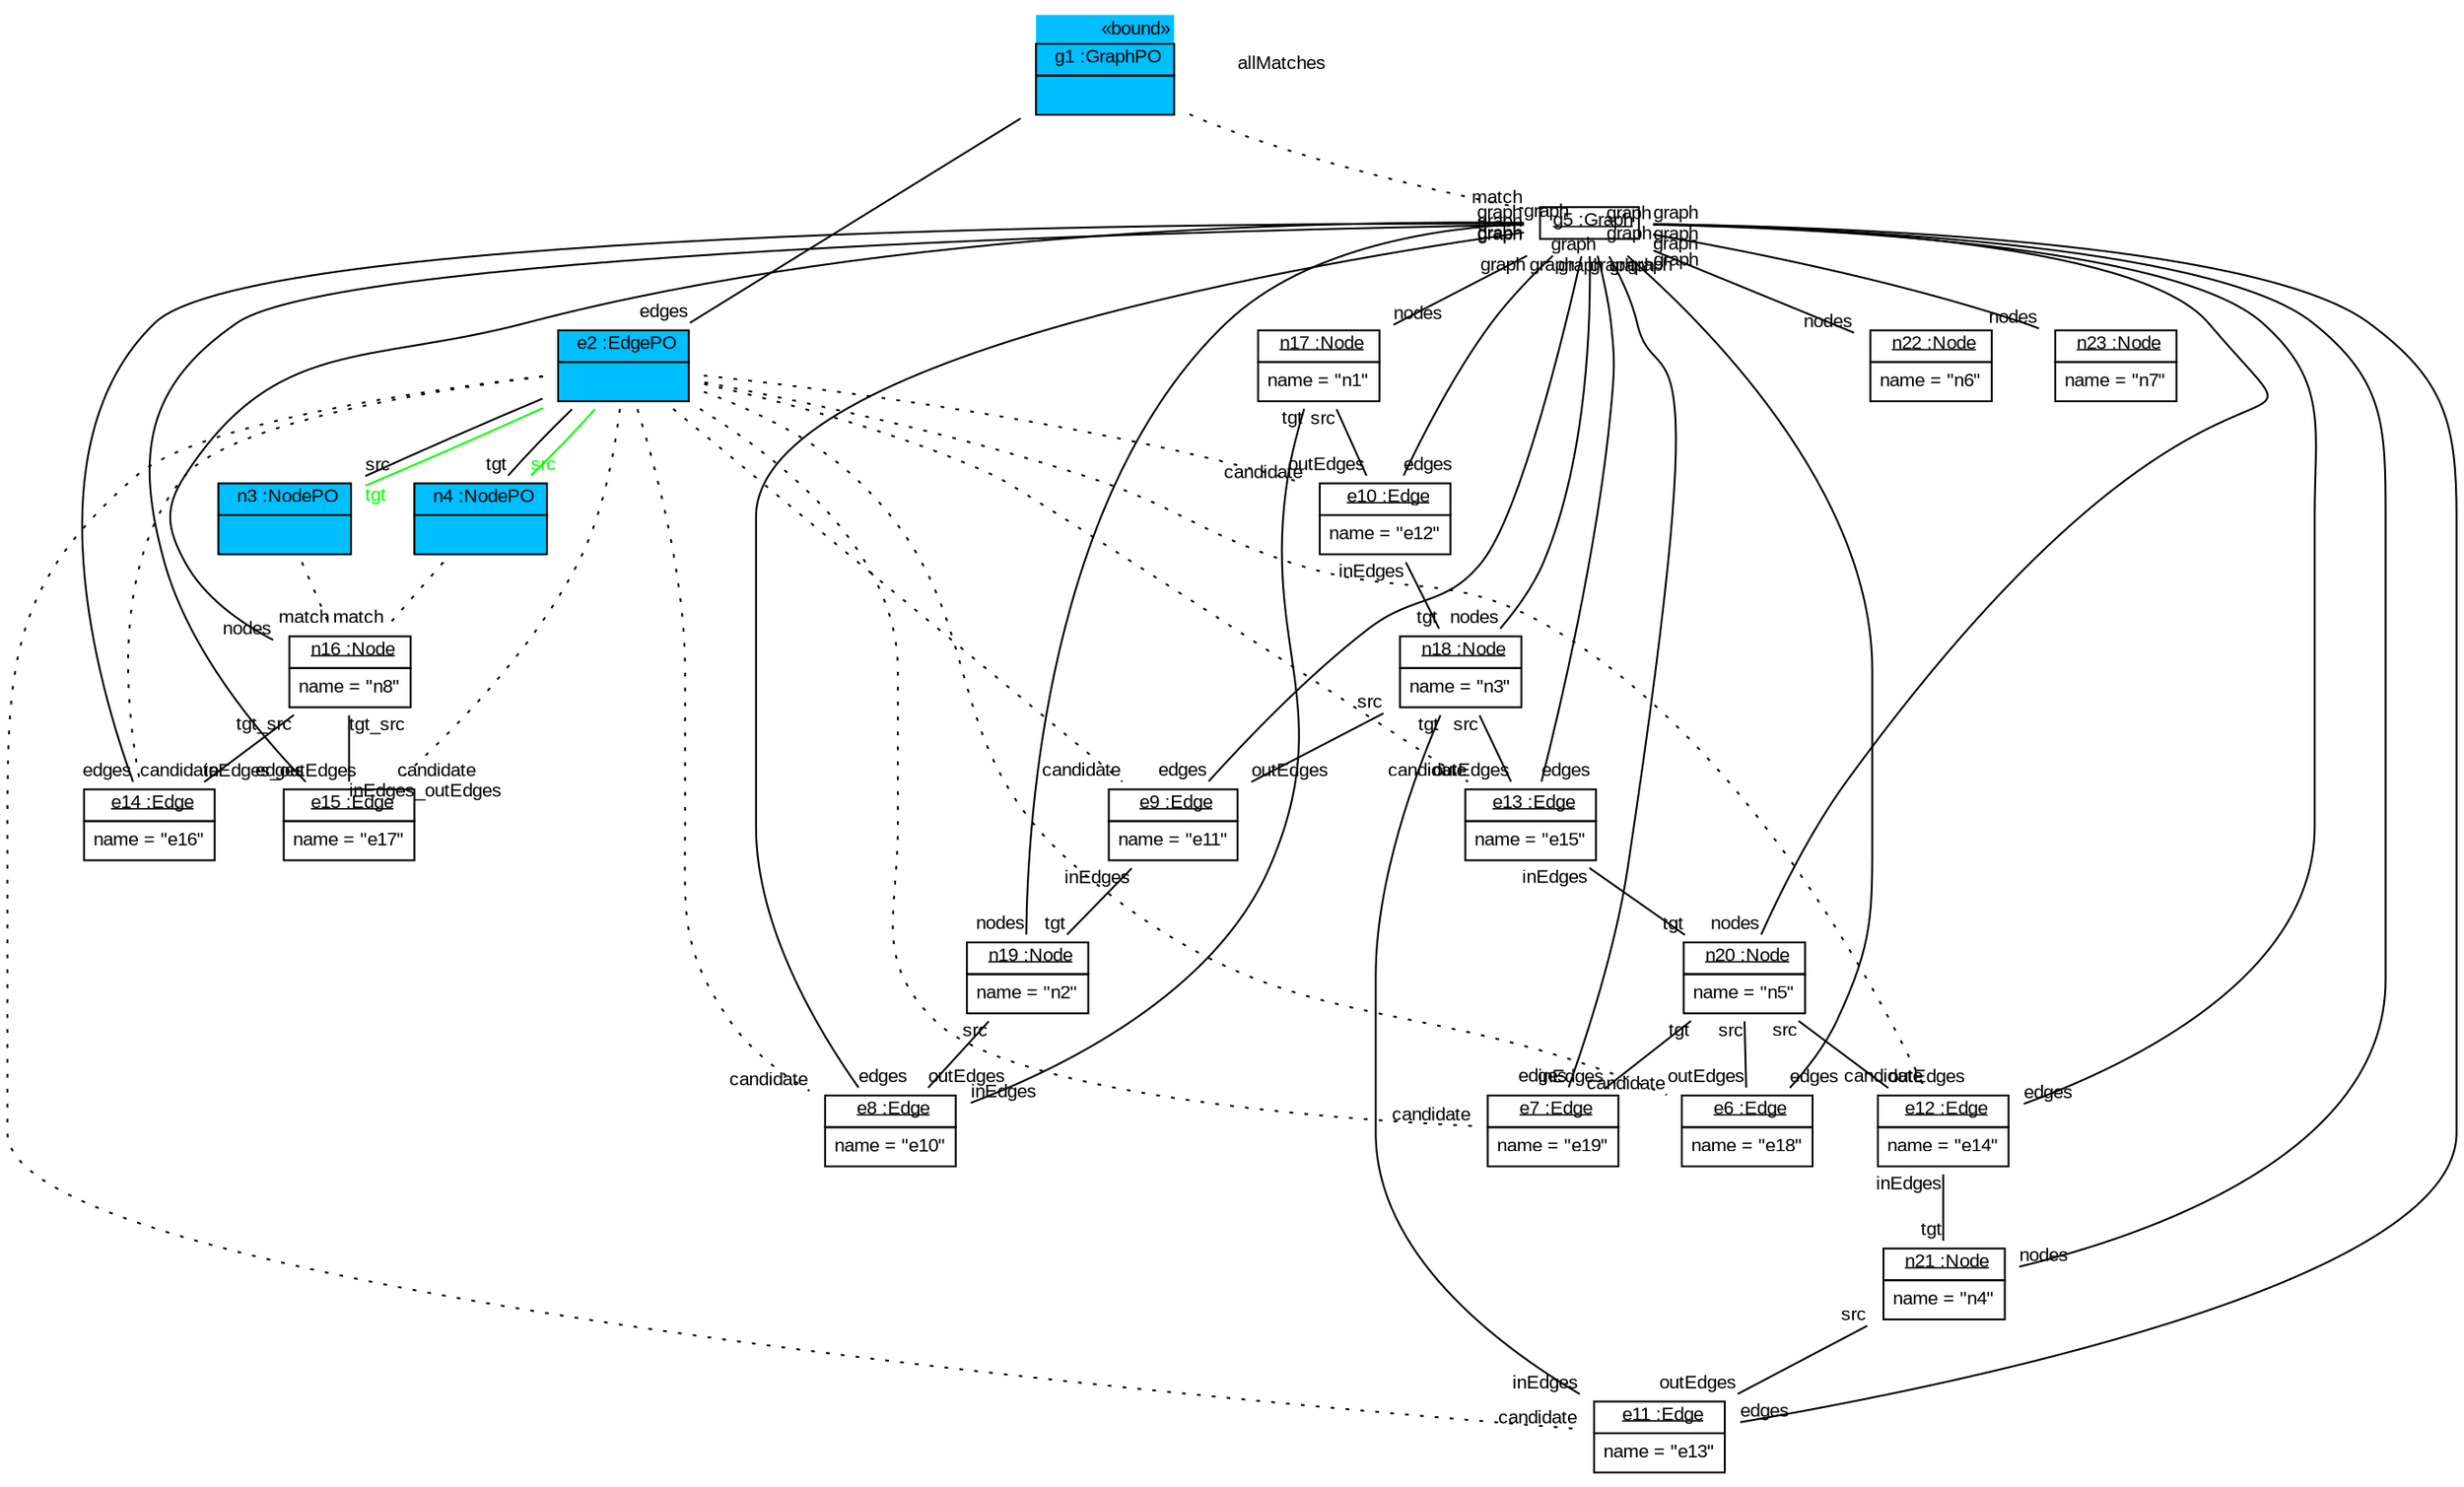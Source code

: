 graph ObjectDiagram {
   node [shape = none, fontsize = 10, fontname = "Arial"];
   edge [fontsize = 10, fontname = "Arial"];

g1 [label=<<table border='0' cellborder='1' cellspacing='0' color='black' bgcolor='deepskyblue'> <tr> <td border='0' align='right'><font color='black'>&#171;bound&#187;</font></td></tr> <tr> <td align='center'> <font color='black'> g1 :GraphPO </font></td></tr> <tr> <td align='left'> <table border='0' cellborder='0' cellspacing='0' color='black'> <tr> <td>  </td></tr></table></td></tr></table>>];
e2 [label=<<table border='0' cellborder='1' cellspacing='0' color='black' bgcolor='deepskyblue'>  <tr> <td align='center'> <font color='black'> e2 :EdgePO </font></td></tr> <tr> <td align='left'> <table border='0' cellborder='0' cellspacing='0' color='black'> <tr> <td>  </td></tr></table></td></tr></table>>];
n3 [label=<<table border='0' cellborder='1' cellspacing='0' color='black' bgcolor='deepskyblue'>  <tr> <td align='center'> <font color='black'> n3 :NodePO </font></td></tr> <tr> <td align='left'> <table border='0' cellborder='0' cellspacing='0' color='black'> <tr> <td>  </td></tr></table></td></tr></table>>];
n4 [label=<<table border='0' cellborder='1' cellspacing='0' color='black' bgcolor='deepskyblue'>  <tr> <td align='center'> <font color='black'> n4 :NodePO </font></td></tr> <tr> <td align='left'> <table border='0' cellborder='0' cellspacing='0' color='black'> <tr> <td>  </td></tr></table></td></tr></table>>];
allMatches;
g5 [label=<<table border='0' cellborder='1' cellspacing='0'> <tr> <td href="../../SDMLib/src/org/sdmlib/examples/helloworld/model/Graph.java"> <u>g5 :Graph</u></td></tr></table>>];
n17 [label=<<table border='0' cellborder='1' cellspacing='0'> <tr> <td href="../../SDMLib/src/org/sdmlib/examples/helloworld/model/Node.java"> <u>n17 :Node</u></td></tr><tr><td><table border='0' cellborder='0' cellspacing='0'><tr><td align='left'>name = "n1"</td></tr></table></td></tr></table>>];
e10 [label=<<table border='0' cellborder='1' cellspacing='0'> <tr> <td href="../../SDMLib/src/org/sdmlib/examples/helloworld/model/Edge.java"> <u>e10 :Edge</u></td></tr><tr><td><table border='0' cellborder='0' cellspacing='0'><tr><td align='left'>name = "e12"</td></tr></table></td></tr></table>>];
n18 [label=<<table border='0' cellborder='1' cellspacing='0'> <tr> <td href="../../SDMLib/src/org/sdmlib/examples/helloworld/model/Node.java"> <u>n18 :Node</u></td></tr><tr><td><table border='0' cellborder='0' cellspacing='0'><tr><td align='left'>name = "n3"</td></tr></table></td></tr></table>>];
e9 [label=<<table border='0' cellborder='1' cellspacing='0'> <tr> <td href="../../SDMLib/src/org/sdmlib/examples/helloworld/model/Edge.java"> <u>e9 :Edge</u></td></tr><tr><td><table border='0' cellborder='0' cellspacing='0'><tr><td align='left'>name = "e11"</td></tr></table></td></tr></table>>];
n19 [label=<<table border='0' cellborder='1' cellspacing='0'> <tr> <td href="../../SDMLib/src/org/sdmlib/examples/helloworld/model/Node.java"> <u>n19 :Node</u></td></tr><tr><td><table border='0' cellborder='0' cellspacing='0'><tr><td align='left'>name = "n2"</td></tr></table></td></tr></table>>];
e8 [label=<<table border='0' cellborder='1' cellspacing='0'> <tr> <td href="../../SDMLib/src/org/sdmlib/examples/helloworld/model/Edge.java"> <u>e8 :Edge</u></td></tr><tr><td><table border='0' cellborder='0' cellspacing='0'><tr><td align='left'>name = "e10"</td></tr></table></td></tr></table>>];
e13 [label=<<table border='0' cellborder='1' cellspacing='0'> <tr> <td href="../../SDMLib/src/org/sdmlib/examples/helloworld/model/Edge.java"> <u>e13 :Edge</u></td></tr><tr><td><table border='0' cellborder='0' cellspacing='0'><tr><td align='left'>name = "e15"</td></tr></table></td></tr></table>>];
n20 [label=<<table border='0' cellborder='1' cellspacing='0'> <tr> <td href="../../SDMLib/src/org/sdmlib/examples/helloworld/model/Node.java"> <u>n20 :Node</u></td></tr><tr><td><table border='0' cellborder='0' cellspacing='0'><tr><td align='left'>name = "n5"</td></tr></table></td></tr></table>>];
e6 [label=<<table border='0' cellborder='1' cellspacing='0'> <tr> <td href="../../SDMLib/src/org/sdmlib/examples/helloworld/model/Edge.java"> <u>e6 :Edge</u></td></tr><tr><td><table border='0' cellborder='0' cellspacing='0'><tr><td align='left'>name = "e18"</td></tr></table></td></tr></table>>];
e12 [label=<<table border='0' cellborder='1' cellspacing='0'> <tr> <td href="../../SDMLib/src/org/sdmlib/examples/helloworld/model/Edge.java"> <u>e12 :Edge</u></td></tr><tr><td><table border='0' cellborder='0' cellspacing='0'><tr><td align='left'>name = "e14"</td></tr></table></td></tr></table>>];
n21 [label=<<table border='0' cellborder='1' cellspacing='0'> <tr> <td href="../../SDMLib/src/org/sdmlib/examples/helloworld/model/Node.java"> <u>n21 :Node</u></td></tr><tr><td><table border='0' cellborder='0' cellspacing='0'><tr><td align='left'>name = "n4"</td></tr></table></td></tr></table>>];
e11 [label=<<table border='0' cellborder='1' cellspacing='0'> <tr> <td href="../../SDMLib/src/org/sdmlib/examples/helloworld/model/Edge.java"> <u>e11 :Edge</u></td></tr><tr><td><table border='0' cellborder='0' cellspacing='0'><tr><td align='left'>name = "e13"</td></tr></table></td></tr></table>>];
e7 [label=<<table border='0' cellborder='1' cellspacing='0'> <tr> <td href="../../SDMLib/src/org/sdmlib/examples/helloworld/model/Edge.java"> <u>e7 :Edge</u></td></tr><tr><td><table border='0' cellborder='0' cellspacing='0'><tr><td align='left'>name = "e19"</td></tr></table></td></tr></table>>];
n22 [label=<<table border='0' cellborder='1' cellspacing='0'> <tr> <td href="../../SDMLib/src/org/sdmlib/examples/helloworld/model/Node.java"> <u>n22 :Node</u></td></tr><tr><td><table border='0' cellborder='0' cellspacing='0'><tr><td align='left'>name = "n6"</td></tr></table></td></tr></table>>];
n23 [label=<<table border='0' cellborder='1' cellspacing='0'> <tr> <td href="../../SDMLib/src/org/sdmlib/examples/helloworld/model/Node.java"> <u>n23 :Node</u></td></tr><tr><td><table border='0' cellborder='0' cellspacing='0'><tr><td align='left'>name = "n7"</td></tr></table></td></tr></table>>];
n16 [label=<<table border='0' cellborder='1' cellspacing='0'> <tr> <td href="../../SDMLib/src/org/sdmlib/examples/helloworld/model/Node.java"> <u>n16 :Node</u></td></tr><tr><td><table border='0' cellborder='0' cellspacing='0'><tr><td align='left'>name = "n8"</td></tr></table></td></tr></table>>];
e14 [label=<<table border='0' cellborder='1' cellspacing='0'> <tr> <td href="../../SDMLib/src/org/sdmlib/examples/helloworld/model/Edge.java"> <u>e14 :Edge</u></td></tr><tr><td><table border='0' cellborder='0' cellspacing='0'><tr><td align='left'>name = "e16"</td></tr></table></td></tr></table>>];
e15 [label=<<table border='0' cellborder='1' cellspacing='0'> <tr> <td href="../../SDMLib/src/org/sdmlib/examples/helloworld/model/Edge.java"> <u>e15 :Edge</u></td></tr><tr><td><table border='0' cellborder='0' cellspacing='0'><tr><td align='left'>name = "e17"</td></tr></table></td></tr></table>>];

g1 -- g5 [headlabel = "match" style="dotted" color="black" fontcolor="black"];
e2 -- e6 [headlabel = "candidate" style="dotted" color="black" fontcolor="black"];
e2 -- e7 [headlabel = "candidate" style="dotted" color="black" fontcolor="black"];
e2 -- e8 [headlabel = "candidate" style="dotted" color="black" fontcolor="black"];
e2 -- e9 [headlabel = "candidate" style="dotted" color="black" fontcolor="black"];
e2 -- e10 [headlabel = "candidate" style="dotted" color="black" fontcolor="black"];
e2 -- e11 [headlabel = "candidate" style="dotted" color="black" fontcolor="black"];
e2 -- e12 [headlabel = "candidate" style="dotted" color="black" fontcolor="black"];
e2 -- e13 [headlabel = "candidate" style="dotted" color="black" fontcolor="black"];
e2 -- e14 [headlabel = "candidate" style="dotted" color="black" fontcolor="black"];
e2 -- e15 [headlabel = "candidate" style="dotted" color="black" fontcolor="black"];
n3 -- n16 [headlabel = "match" style="dotted" color="black" fontcolor="black"];
n4 -- n16 [headlabel = "match" style="dotted" color="black" fontcolor="black"];
g1 -- e2 [headlabel = "edges" taillabel = "" color="black" fontcolor="black"];
e2 -- n3 [headlabel = "src" taillabel = "" color="black" fontcolor="black"];
e2 -- n4 [headlabel = "tgt" taillabel = "" color="black" fontcolor="black"];
e2 -- n4 [headlabel = "src" taillabel = "" color="green" fontcolor="green"];
e2 -- n3 [headlabel = "tgt" taillabel = "" color="green" fontcolor="green"];
g5 -- e6 [headlabel = "edges" taillabel = "graph"];
g5 -- e7 [headlabel = "edges" taillabel = "graph"];
g5 -- e8 [headlabel = "edges" taillabel = "graph"];
g5 -- e9 [headlabel = "edges" taillabel = "graph"];
g5 -- e10 [headlabel = "edges" taillabel = "graph"];
g5 -- e11 [headlabel = "edges" taillabel = "graph"];
g5 -- e12 [headlabel = "edges" taillabel = "graph"];
g5 -- e13 [headlabel = "edges" taillabel = "graph"];
g5 -- e14 [headlabel = "edges" taillabel = "graph"];
g5 -- e15 [headlabel = "edges" taillabel = "graph"];
g5 -- n17 [headlabel = "nodes" taillabel = "graph"];
g5 -- n19 [headlabel = "nodes" taillabel = "graph"];
g5 -- n18 [headlabel = "nodes" taillabel = "graph"];
g5 -- n21 [headlabel = "nodes" taillabel = "graph"];
g5 -- n20 [headlabel = "nodes" taillabel = "graph"];
g5 -- n22 [headlabel = "nodes" taillabel = "graph"];
g5 -- n23 [headlabel = "nodes" taillabel = "graph"];
g5 -- n16 [headlabel = "nodes" taillabel = "graph"];
n17 -- e8 [headlabel = "inEdges" taillabel = "tgt"];
n17 -- e10 [headlabel = "outEdges" taillabel = "src"];
e10 -- n18 [headlabel = "tgt" taillabel = "inEdges"];
n18 -- e11 [headlabel = "inEdges" taillabel = "tgt"];
n18 -- e9 [headlabel = "outEdges" taillabel = "src"];
n18 -- e13 [headlabel = "outEdges" taillabel = "src"];
e9 -- n19 [headlabel = "tgt" taillabel = "inEdges"];
n19 -- e8 [headlabel = "outEdges" taillabel = "src"];
e13 -- n20 [headlabel = "tgt" taillabel = "inEdges"];
n20 -- e7 [headlabel = "inEdges" taillabel = "tgt"];
n20 -- e6 [headlabel = "outEdges" taillabel = "src"];
n20 -- e12 [headlabel = "outEdges" taillabel = "src"];
e12 -- n21 [headlabel = "tgt" taillabel = "inEdges"];
n21 -- e11 [headlabel = "outEdges" taillabel = "src"];
n16 -- e14 [headlabel = "inEdges_outEdges" taillabel = "tgt_src"];
n16 -- e15 [headlabel = "inEdges_outEdges" taillabel = "tgt_src"];
}
